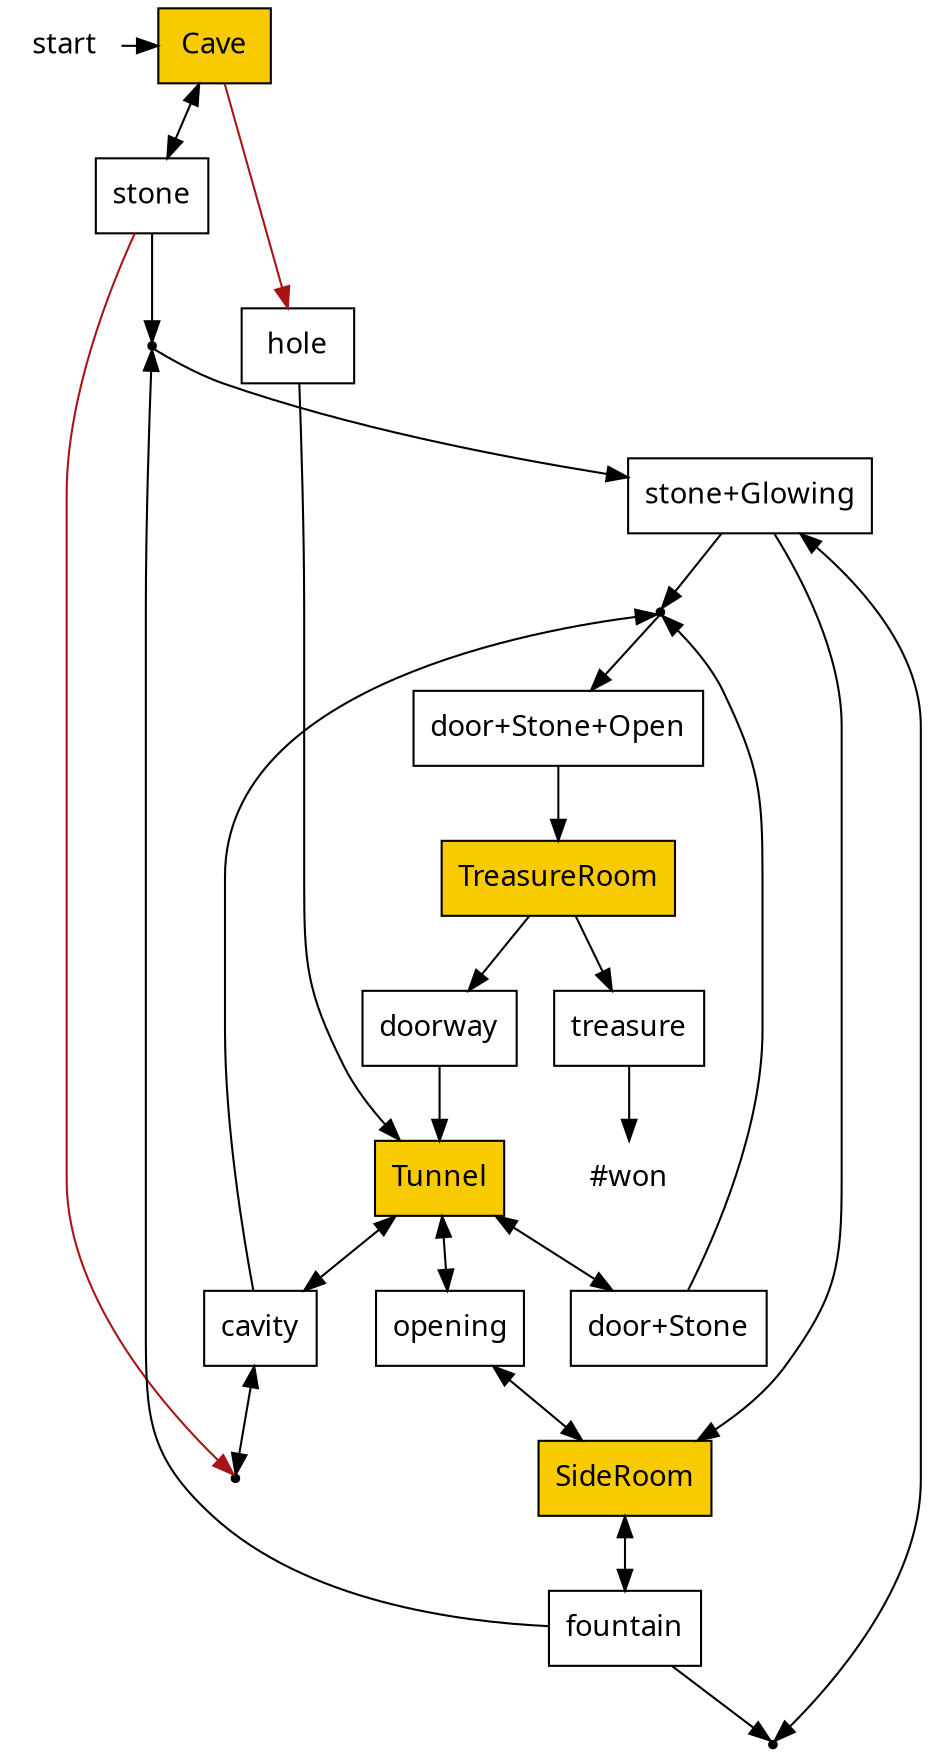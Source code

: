 digraph deadend {

  node [fontname=Avenir, shape=box];
  edge [fontname=Avenir];

  { rank=same; start [shape=plaintext]; Cave [style=filled, fillcolor="#f8ca00"]; }

  start -> Cave;
  Cave -> stone [dir=both];
  Cave -> hole [color="#a61416"];
  stone -> c [color="#a61416"];
  cavity -> c [dir=both];
  c [shape=point];
  hole -> Tunnel;

  Tunnel [style=filled, fillcolor="#f8ca00"];

  Tunnel -> opening [dir=both];
  Tunnel -> cavity [dir=both];
  Tunnel -> door [dir=both];
  DoorOpen -> TreasureRoom;
  opening -> SideRoom [dir=both];

  door [label="door+Stone"];

  SideRoom -> fountain [dir=both];
  stone -> a;
  fountain -> a;
  a -> GlowingStone;
  GlowingStone -> aa [dir=both];
  fountain -> aa;
  a [shape=point];
  aa [shape=point];

  GlowingStone [label="stone+Glowing"];

  GlowingStone -> b;
  cavity -> b;
  door -> b;
  b [shape=point];
  b -> DoorOpen;
  GlowingStone -> SideRoom;

  TreasureRoom [style=filled, fillcolor="#f8ca00"];

  { DoorOpen [label="door+Stone+Open"]; doorway; }
  
  SideRoom [style=filled, fillcolor="#f8ca00"];

  TreasureRoom -> doorway;
  doorway -> Tunnel;
  TreasureRoom -> treasure;
  treasure -> won;

  { won [shape=plaintext, label="#won"]; treasure }

}
